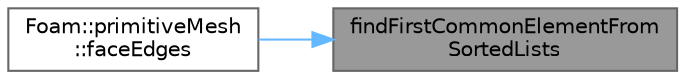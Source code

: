 digraph "findFirstCommonElementFromSortedLists"
{
 // LATEX_PDF_SIZE
  bgcolor="transparent";
  edge [fontname=Helvetica,fontsize=10,labelfontname=Helvetica,labelfontsize=10];
  node [fontname=Helvetica,fontsize=10,shape=box,height=0.2,width=0.4];
  rankdir="RL";
  Node1 [id="Node000001",label="findFirstCommonElementFrom\lSortedLists",height=0.2,width=0.4,color="gray40", fillcolor="grey60", style="filled", fontcolor="black",tooltip=" "];
  Node1 -> Node2 [id="edge1_Node000001_Node000002",dir="back",color="steelblue1",style="solid",tooltip=" "];
  Node2 [id="Node000002",label="Foam::primitiveMesh\l::faceEdges",height=0.2,width=0.4,color="grey40", fillcolor="white", style="filled",URL="$classFoam_1_1primitiveMesh.html#ac546d8bccd97b6f3b403c422cb3bda36",tooltip=" "];
}
